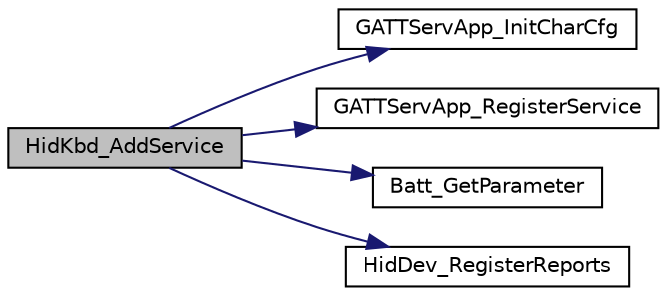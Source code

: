 digraph "HidKbd_AddService"
{
  edge [fontname="Helvetica",fontsize="10",labelfontname="Helvetica",labelfontsize="10"];
  node [fontname="Helvetica",fontsize="10",shape=record];
  rankdir="LR";
  Node1 [label="HidKbd_AddService",height=0.2,width=0.4,color="black", fillcolor="grey75", style="filled" fontcolor="black"];
  Node1 -> Node2 [color="midnightblue",fontsize="10",style="solid",fontname="Helvetica"];
  Node2 [label="GATTServApp_InitCharCfg",height=0.2,width=0.4,color="black", fillcolor="white", style="filled",URL="$group___g_a_t_t___s_e_r_v___a_p_p___a_p_i.html#gaa547859c48b173ca305804106db58a5c",tooltip="Initialize the client characteristic configuration table. "];
  Node1 -> Node3 [color="midnightblue",fontsize="10",style="solid",fontname="Helvetica"];
  Node3 [label="GATTServApp_RegisterService",height=0.2,width=0.4,color="black", fillcolor="white", style="filled",URL="$group___g_a_t_t___s_e_r_v___a_p_p___a_p_i.html#gad7307aa233319061ec29184e4b3caf80",tooltip="Register a service&#39;s attribute list and callback functions with the GATT Server Application. "];
  Node1 -> Node4 [color="midnightblue",fontsize="10",style="solid",fontname="Helvetica"];
  Node4 [label="Batt_GetParameter",height=0.2,width=0.4,color="black", fillcolor="white", style="filled",URL="$battservice_8c.html#aeb9ca9cb6e322f00f1d230886f06adff"];
  Node1 -> Node5 [color="midnightblue",fontsize="10",style="solid",fontname="Helvetica"];
  Node5 [label="HidDev_RegisterReports",height=0.2,width=0.4,color="black", fillcolor="white", style="filled",URL="$hiddev_8c.html#a87012e3e6d662f7b01f5985bf4a2eff8"];
}
